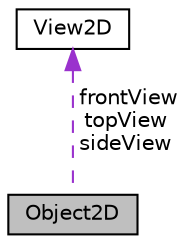 digraph "Object2D"
{
  edge [fontname="Helvetica",fontsize="10",labelfontname="Helvetica",labelfontsize="10"];
  node [fontname="Helvetica",fontsize="10",shape=record];
  Node1 [label="Object2D",height=0.2,width=0.4,color="black", fillcolor="grey75", style="filled", fontcolor="black"];
  Node2 -> Node1 [dir="back",color="darkorchid3",fontsize="10",style="dashed",label=" frontView\ntopView\nsideView" ,fontname="Helvetica"];
  Node2 [label="View2D",height=0.2,width=0.4,color="black", fillcolor="white", style="filled",URL="$class_view2_d.html",tooltip="Accomodates a single orthographic view. "];
}
